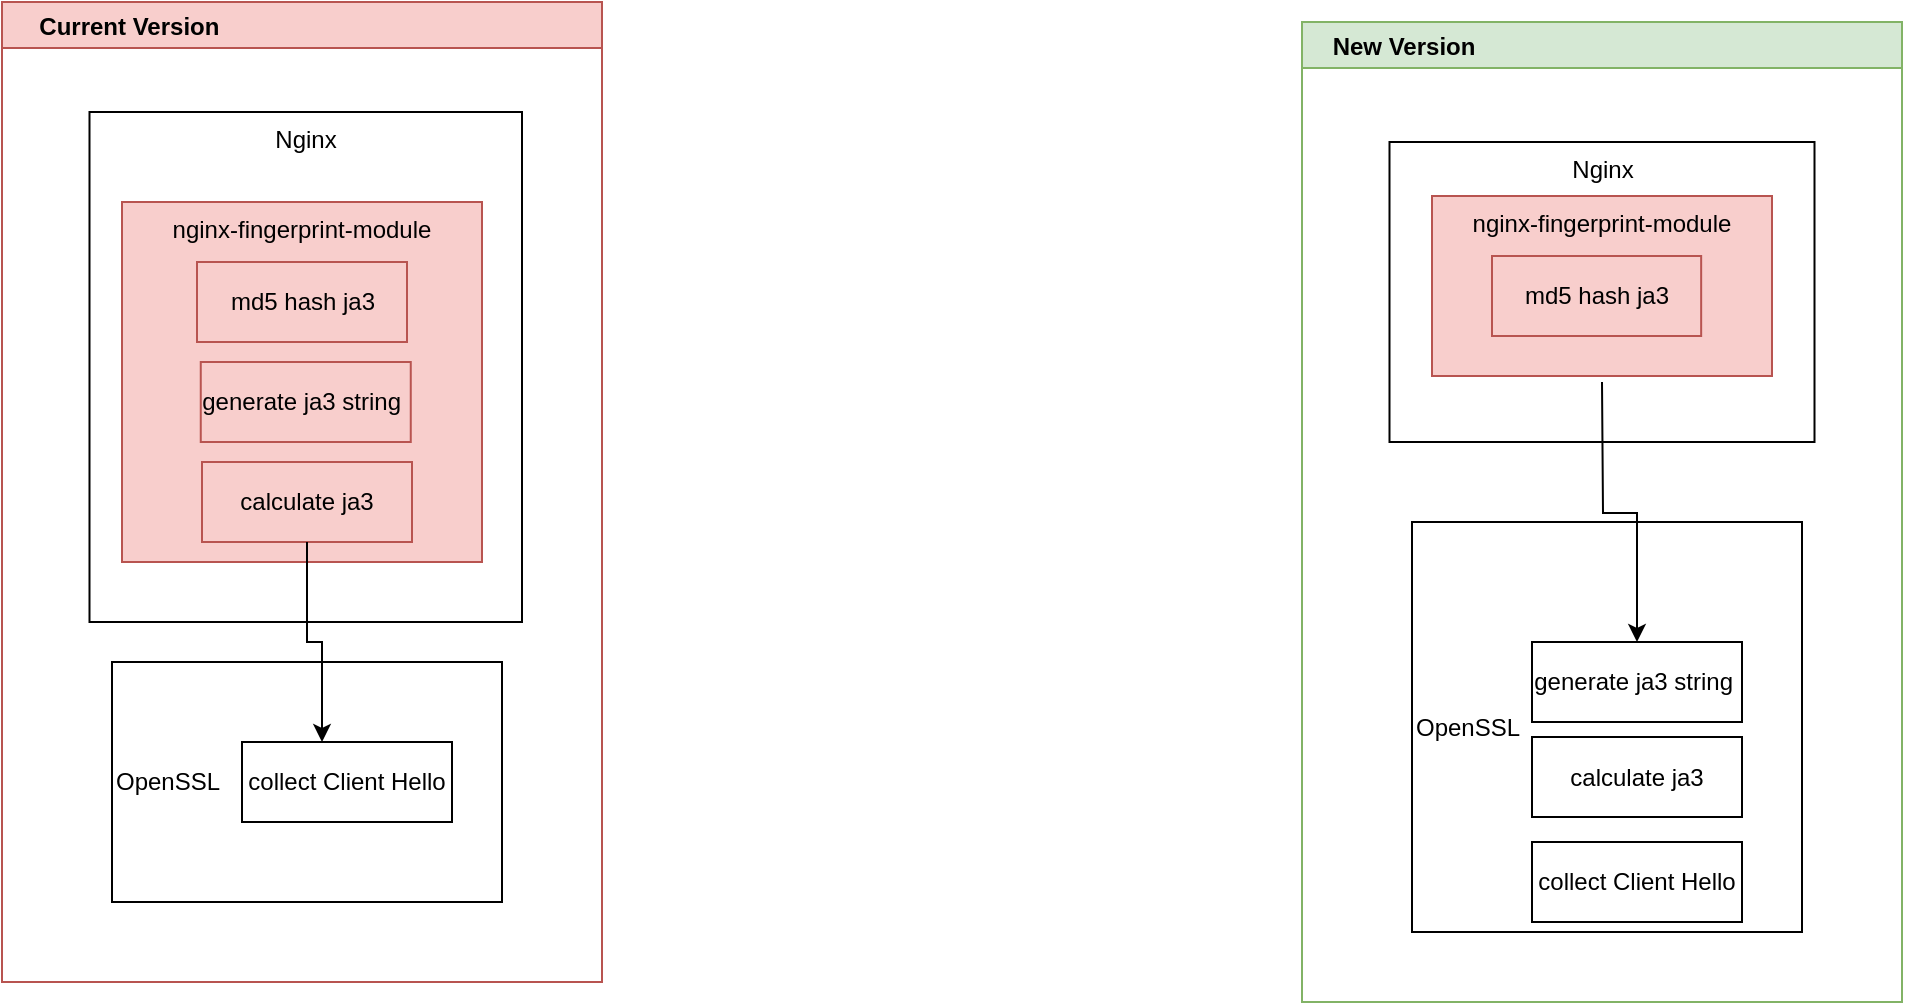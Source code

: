 <mxfile version="20.2.2" type="github">
  <diagram name="Page-1" id="b5b7bab2-c9e2-2cf4-8b2a-24fd1a2a6d21">
    <mxGraphModel dx="1426" dy="769" grid="1" gridSize="10" guides="1" tooltips="1" connect="1" arrows="1" fold="1" page="1" pageScale="1" pageWidth="827" pageHeight="1169" background="none" math="0" shadow="0">
      <root>
        <mxCell id="0" />
        <mxCell id="1" parent="0" />
        <mxCell id="Ct-xyR0cVC4yNxT3Hz8k-3" value="     Current Version" style="swimlane;align=left;fillColor=#f8cecc;strokeColor=#b85450;" parent="1" vertex="1">
          <mxGeometry x="60" y="130" width="300" height="490" as="geometry" />
        </mxCell>
        <mxCell id="Ct-xyR0cVC4yNxT3Hz8k-15" value="Nginx" style="rounded=0;whiteSpace=wrap;html=1;verticalAlign=top;" parent="Ct-xyR0cVC4yNxT3Hz8k-3" vertex="1">
          <mxGeometry x="43.75" y="55" width="216.25" height="255" as="geometry" />
        </mxCell>
        <mxCell id="Ct-xyR0cVC4yNxT3Hz8k-16" value="OpenSSL" style="rounded=0;whiteSpace=wrap;html=1;align=left;" parent="Ct-xyR0cVC4yNxT3Hz8k-3" vertex="1">
          <mxGeometry x="55" y="330" width="195" height="120" as="geometry" />
        </mxCell>
        <mxCell id="Ct-xyR0cVC4yNxT3Hz8k-17" value="collect Client Hello" style="rounded=0;whiteSpace=wrap;html=1;" parent="Ct-xyR0cVC4yNxT3Hz8k-3" vertex="1">
          <mxGeometry x="120" y="370" width="105" height="40" as="geometry" />
        </mxCell>
        <mxCell id="Ct-xyR0cVC4yNxT3Hz8k-23" value="" style="group;fillColor=#e1d5e7;strokeColor=#9673a6;shadow=0;rounded=0;" parent="Ct-xyR0cVC4yNxT3Hz8k-3" vertex="1" connectable="0">
          <mxGeometry x="60" y="100" width="180" height="180" as="geometry" />
        </mxCell>
        <mxCell id="Ct-xyR0cVC4yNxT3Hz8k-21" value="nginx-fingerprint-module" style="rounded=0;whiteSpace=wrap;html=1;verticalAlign=top;fillColor=#f8cecc;strokeColor=#b85450;" parent="Ct-xyR0cVC4yNxT3Hz8k-23" vertex="1">
          <mxGeometry width="180" height="180" as="geometry" />
        </mxCell>
        <mxCell id="Ct-xyR0cVC4yNxT3Hz8k-20" value="md5 hash ja3" style="rounded=0;whiteSpace=wrap;html=1;fillColor=#f8cecc;strokeColor=#b85450;" parent="Ct-xyR0cVC4yNxT3Hz8k-23" vertex="1">
          <mxGeometry x="37.5" y="30" width="105" height="40" as="geometry" />
        </mxCell>
        <mxCell id="Ct-xyR0cVC4yNxT3Hz8k-19" value="generate ja3 string&amp;nbsp;" style="rounded=0;whiteSpace=wrap;html=1;fillColor=#f8cecc;strokeColor=#b85450;" parent="Ct-xyR0cVC4yNxT3Hz8k-23" vertex="1">
          <mxGeometry x="39.38" y="80" width="105" height="40" as="geometry" />
        </mxCell>
        <mxCell id="Ct-xyR0cVC4yNxT3Hz8k-18" value="calculate ja3" style="rounded=0;whiteSpace=wrap;html=1;fillColor=#f8cecc;strokeColor=#b85450;" parent="Ct-xyR0cVC4yNxT3Hz8k-23" vertex="1">
          <mxGeometry x="40" y="130" width="105" height="40" as="geometry" />
        </mxCell>
        <mxCell id="Ct-xyR0cVC4yNxT3Hz8k-24" style="edgeStyle=orthogonalEdgeStyle;rounded=0;orthogonalLoop=1;jettySize=auto;html=1;entryX=0.381;entryY=0;entryDx=0;entryDy=0;entryPerimeter=0;" parent="Ct-xyR0cVC4yNxT3Hz8k-3" source="Ct-xyR0cVC4yNxT3Hz8k-18" target="Ct-xyR0cVC4yNxT3Hz8k-17" edge="1">
          <mxGeometry relative="1" as="geometry" />
        </mxCell>
        <mxCell id="Ct-xyR0cVC4yNxT3Hz8k-4" value="    New Version" style="swimlane;align=left;fillColor=#d5e8d4;strokeColor=#82b366;" parent="1" vertex="1">
          <mxGeometry x="710" y="140" width="300" height="490" as="geometry" />
        </mxCell>
        <mxCell id="Ct-xyR0cVC4yNxT3Hz8k-5" value="Nginx" style="rounded=0;whiteSpace=wrap;html=1;verticalAlign=top;" parent="Ct-xyR0cVC4yNxT3Hz8k-4" vertex="1">
          <mxGeometry x="43.75" y="60" width="212.5" height="150" as="geometry" />
        </mxCell>
        <mxCell id="Ct-xyR0cVC4yNxT3Hz8k-6" value="OpenSSL" style="rounded=0;whiteSpace=wrap;html=1;align=left;" parent="Ct-xyR0cVC4yNxT3Hz8k-4" vertex="1">
          <mxGeometry x="55" y="250" width="195" height="205" as="geometry" />
        </mxCell>
        <mxCell id="Ct-xyR0cVC4yNxT3Hz8k-7" value="collect Client Hello" style="rounded=0;whiteSpace=wrap;html=1;" parent="Ct-xyR0cVC4yNxT3Hz8k-4" vertex="1">
          <mxGeometry x="115" y="410" width="105" height="40" as="geometry" />
        </mxCell>
        <mxCell id="Ct-xyR0cVC4yNxT3Hz8k-8" value="calculate ja3" style="rounded=0;whiteSpace=wrap;html=1;" parent="Ct-xyR0cVC4yNxT3Hz8k-4" vertex="1">
          <mxGeometry x="115" y="357.5" width="105" height="40" as="geometry" />
        </mxCell>
        <mxCell id="Ct-xyR0cVC4yNxT3Hz8k-9" value="generate ja3 string&amp;nbsp;" style="rounded=0;whiteSpace=wrap;html=1;" parent="Ct-xyR0cVC4yNxT3Hz8k-4" vertex="1">
          <mxGeometry x="115" y="310" width="105" height="40" as="geometry" />
        </mxCell>
        <mxCell id="Ct-xyR0cVC4yNxT3Hz8k-13" style="edgeStyle=orthogonalEdgeStyle;rounded=0;orthogonalLoop=1;jettySize=auto;html=1;entryX=0.5;entryY=0;entryDx=0;entryDy=0;" parent="Ct-xyR0cVC4yNxT3Hz8k-4" target="Ct-xyR0cVC4yNxT3Hz8k-9" edge="1">
          <mxGeometry relative="1" as="geometry">
            <mxPoint x="150" y="180" as="sourcePoint" />
            <mxPoint x="167.5" y="260" as="targetPoint" />
          </mxGeometry>
        </mxCell>
        <mxCell id="uGpvQ5dNdYO_cw-cLMIG-1" value="" style="group;fillColor=#e1d5e7;strokeColor=#9673a6;shadow=0;rounded=0;" vertex="1" connectable="0" parent="Ct-xyR0cVC4yNxT3Hz8k-4">
          <mxGeometry x="65" y="87" width="170" height="90" as="geometry" />
        </mxCell>
        <mxCell id="uGpvQ5dNdYO_cw-cLMIG-2" value="nginx-fingerprint-module" style="rounded=0;whiteSpace=wrap;html=1;verticalAlign=top;fillColor=#f8cecc;strokeColor=#b85450;" vertex="1" parent="uGpvQ5dNdYO_cw-cLMIG-1">
          <mxGeometry width="170" height="90" as="geometry" />
        </mxCell>
        <mxCell id="uGpvQ5dNdYO_cw-cLMIG-3" value="md5 hash ja3" style="rounded=0;whiteSpace=wrap;html=1;fillColor=#f8cecc;strokeColor=#b85450;" vertex="1" parent="uGpvQ5dNdYO_cw-cLMIG-1">
          <mxGeometry x="30" y="30" width="104.58" height="40" as="geometry" />
        </mxCell>
      </root>
    </mxGraphModel>
  </diagram>
</mxfile>
